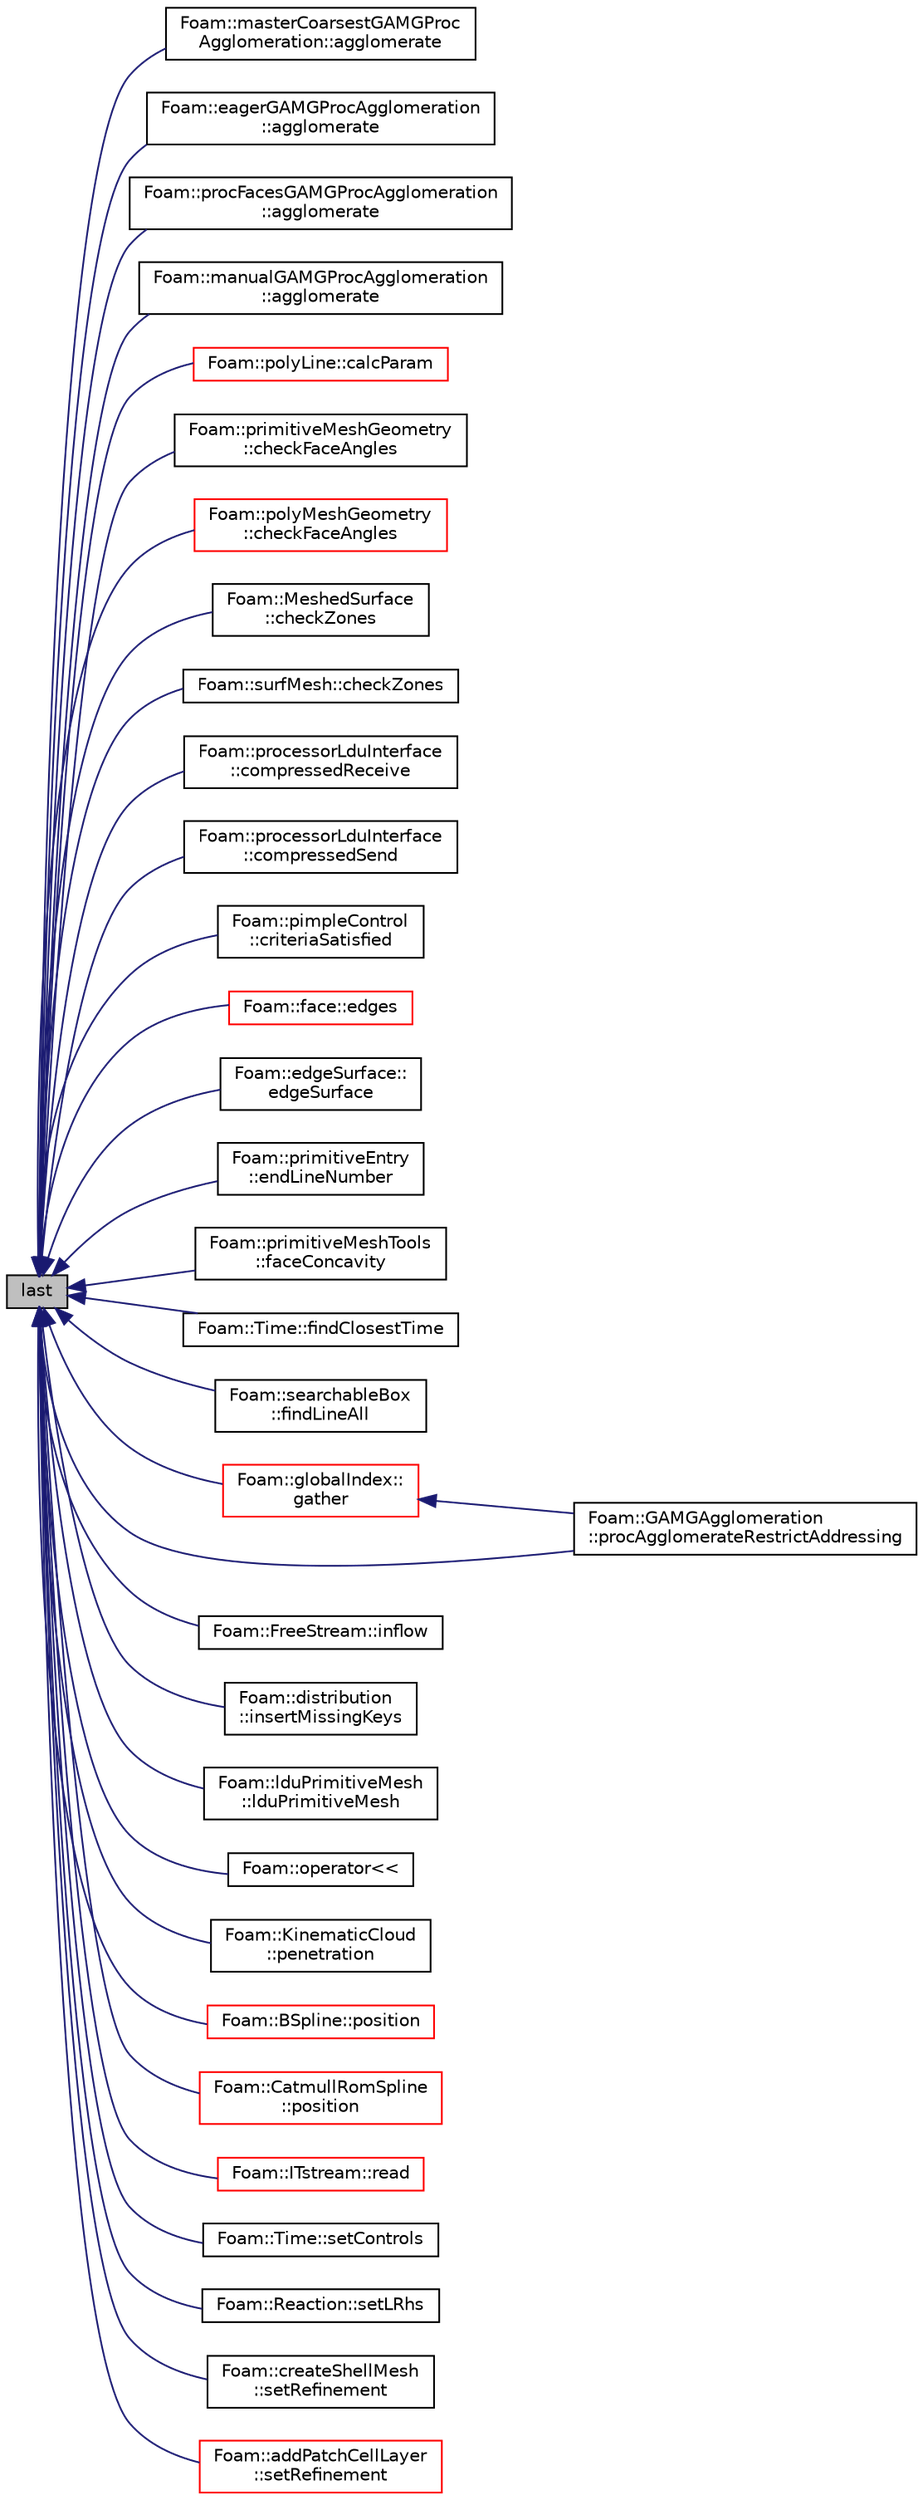 digraph "last"
{
  bgcolor="transparent";
  edge [fontname="Helvetica",fontsize="10",labelfontname="Helvetica",labelfontsize="10"];
  node [fontname="Helvetica",fontsize="10",shape=record];
  rankdir="LR";
  Node1 [label="last",height=0.2,width=0.4,color="black", fillcolor="grey75", style="filled", fontcolor="black"];
  Node1 -> Node2 [dir="back",color="midnightblue",fontsize="10",style="solid",fontname="Helvetica"];
  Node2 [label="Foam::masterCoarsestGAMGProc\lAgglomeration::agglomerate",height=0.2,width=0.4,color="black",URL="$a01427.html#aafdd9615cff0be3c3c601afb8526aee5",tooltip="Modify agglomeration. Return true if modified. "];
  Node1 -> Node3 [dir="back",color="midnightblue",fontsize="10",style="solid",fontname="Helvetica"];
  Node3 [label="Foam::eagerGAMGProcAgglomeration\l::agglomerate",height=0.2,width=0.4,color="black",URL="$a00602.html#aafdd9615cff0be3c3c601afb8526aee5",tooltip="Modify agglomeration. Return true if modified. "];
  Node1 -> Node4 [dir="back",color="midnightblue",fontsize="10",style="solid",fontname="Helvetica"];
  Node4 [label="Foam::procFacesGAMGProcAgglomeration\l::agglomerate",height=0.2,width=0.4,color="black",URL="$a01987.html#aafdd9615cff0be3c3c601afb8526aee5",tooltip="Modify agglomeration. Return true if modified. "];
  Node1 -> Node5 [dir="back",color="midnightblue",fontsize="10",style="solid",fontname="Helvetica"];
  Node5 [label="Foam::manualGAMGProcAgglomeration\l::agglomerate",height=0.2,width=0.4,color="black",URL="$a01388.html#aafdd9615cff0be3c3c601afb8526aee5",tooltip="Modify agglomeration. Return true if modified. "];
  Node1 -> Node6 [dir="back",color="midnightblue",fontsize="10",style="solid",fontname="Helvetica"];
  Node6 [label="Foam::polyLine::calcParam",height=0.2,width=0.4,color="red",URL="$a01902.html#a88805e696249ae7f24200db4276f7387",tooltip="Precalculate the rational cumulative parameter value. "];
  Node1 -> Node7 [dir="back",color="midnightblue",fontsize="10",style="solid",fontname="Helvetica"];
  Node7 [label="Foam::primitiveMeshGeometry\l::checkFaceAngles",height=0.2,width=0.4,color="black",URL="$a01957.html#a1e53fa2de621f051c1777b67d71e354c"];
  Node1 -> Node8 [dir="back",color="midnightblue",fontsize="10",style="solid",fontname="Helvetica"];
  Node8 [label="Foam::polyMeshGeometry\l::checkFaceAngles",height=0.2,width=0.4,color="red",URL="$a01909.html#a54a9bc2a85ca197cef7b133c51ec94b4",tooltip="See primitiveMesh. "];
  Node1 -> Node9 [dir="back",color="midnightblue",fontsize="10",style="solid",fontname="Helvetica"];
  Node9 [label="Foam::MeshedSurface\l::checkZones",height=0.2,width=0.4,color="black",URL="$a01454.html#af68c0ce74b1ff6da07f8481db8c415ef",tooltip="Basic sanity check on zones. "];
  Node1 -> Node10 [dir="back",color="midnightblue",fontsize="10",style="solid",fontname="Helvetica"];
  Node10 [label="Foam::surfMesh::checkZones",height=0.2,width=0.4,color="black",URL="$a02493.html#af68c0ce74b1ff6da07f8481db8c415ef",tooltip="Check the surface zone definitions. "];
  Node1 -> Node11 [dir="back",color="midnightblue",fontsize="10",style="solid",fontname="Helvetica"];
  Node11 [label="Foam::processorLduInterface\l::compressedReceive",height=0.2,width=0.4,color="black",URL="$a01978.html#a0bc1603d9a4872cb6a751d1ec71fae5d",tooltip="Raw field receive function with data compression. "];
  Node1 -> Node12 [dir="back",color="midnightblue",fontsize="10",style="solid",fontname="Helvetica"];
  Node12 [label="Foam::processorLduInterface\l::compressedSend",height=0.2,width=0.4,color="black",URL="$a01978.html#a5eb41b6f93a8a53e326050f56598c9b8",tooltip="Raw field send function with data compression. "];
  Node1 -> Node13 [dir="back",color="midnightblue",fontsize="10",style="solid",fontname="Helvetica"];
  Node13 [label="Foam::pimpleControl\l::criteriaSatisfied",height=0.2,width=0.4,color="black",URL="$a01841.html#a2ccaff4c460a7c2f5a7ed00ac8aec76d",tooltip="Return true if all convergence checks are satisfied. "];
  Node1 -> Node14 [dir="back",color="midnightblue",fontsize="10",style="solid",fontname="Helvetica"];
  Node14 [label="Foam::face::edges",height=0.2,width=0.4,color="red",URL="$a00709.html#afb2d8a77df2765c7a4d24840617f285e",tooltip="Return edges in face point ordering,. "];
  Node1 -> Node15 [dir="back",color="midnightblue",fontsize="10",style="solid",fontname="Helvetica"];
  Node15 [label="Foam::edgeSurface::\ledgeSurface",height=0.2,width=0.4,color="black",URL="$a00615.html#abe6268d682c2dab294acf2175f47ca38",tooltip="Construct from surface and intersection description. "];
  Node1 -> Node16 [dir="back",color="midnightblue",fontsize="10",style="solid",fontname="Helvetica"];
  Node16 [label="Foam::primitiveEntry\l::endLineNumber",height=0.2,width=0.4,color="black",URL="$a01955.html#a81a390bbf17cc67ee0259de115528a01",tooltip="Return line number of last token in dictionary. "];
  Node1 -> Node17 [dir="back",color="midnightblue",fontsize="10",style="solid",fontname="Helvetica"];
  Node17 [label="Foam::primitiveMeshTools\l::faceConcavity",height=0.2,width=0.4,color="black",URL="$a01958.html#a10cc791bf86b406e9f23f80b34b8bf8d",tooltip="Generate face concavity field. Returns per face the (sin of the) "];
  Node1 -> Node18 [dir="back",color="midnightblue",fontsize="10",style="solid",fontname="Helvetica"];
  Node18 [label="Foam::Time::findClosestTime",height=0.2,width=0.4,color="black",URL="$a02596.html#a8117e8a0df2a9d411e13435e1676acf7",tooltip="Search the case for the time closest to the given time. "];
  Node1 -> Node19 [dir="back",color="midnightblue",fontsize="10",style="solid",fontname="Helvetica"];
  Node19 [label="Foam::searchableBox\l::findLineAll",height=0.2,width=0.4,color="black",URL="$a02240.html#a37e2ba98fcb9cf045c16104bf2083058",tooltip="Get all intersections in order from start to end. "];
  Node1 -> Node20 [dir="back",color="midnightblue",fontsize="10",style="solid",fontname="Helvetica"];
  Node20 [label="Foam::globalIndex::\lgather",height=0.2,width=0.4,color="red",URL="$a00923.html#a2ada785f9c593e27b85617451b04b393",tooltip="Collect data in processor order on master (== procIDs[0]). "];
  Node20 -> Node21 [dir="back",color="midnightblue",fontsize="10",style="solid",fontname="Helvetica"];
  Node21 [label="Foam::GAMGAgglomeration\l::procAgglomerateRestrictAddressing",height=0.2,width=0.4,color="black",URL="$a00888.html#a0c08c0e72924cfb84ab4e9f4920f0e31",tooltip="Collect and combine basic restriction addressing: "];
  Node1 -> Node22 [dir="back",color="midnightblue",fontsize="10",style="solid",fontname="Helvetica"];
  Node22 [label="Foam::FreeStream::inflow",height=0.2,width=0.4,color="black",URL="$a00851.html#a84e6a7b742df4fcb240fff3040770a0b",tooltip="Introduce particles. "];
  Node1 -> Node23 [dir="back",color="midnightblue",fontsize="10",style="solid",fontname="Helvetica"];
  Node23 [label="Foam::distribution\l::insertMissingKeys",height=0.2,width=0.4,color="black",URL="$a00555.html#a3c855f53db1ec61ad3d3d5f12b62629e"];
  Node1 -> Node24 [dir="back",color="midnightblue",fontsize="10",style="solid",fontname="Helvetica"];
  Node24 [label="Foam::lduPrimitiveMesh\l::lduPrimitiveMesh",height=0.2,width=0.4,color="black",URL="$a01277.html#aeae1eb8af27cafdc116980dd48968d19",tooltip="Construct by combining multiple meshes. The meshes come from. "];
  Node1 -> Node25 [dir="back",color="midnightblue",fontsize="10",style="solid",fontname="Helvetica"];
  Node25 [label="Foam::operator\<\<",height=0.2,width=0.4,color="black",URL="$a10675.html#a66aeae26e8f3fa0463545658efcef301"];
  Node1 -> Node26 [dir="back",color="midnightblue",fontsize="10",style="solid",fontname="Helvetica"];
  Node26 [label="Foam::KinematicCloud\l::penetration",height=0.2,width=0.4,color="black",URL="$a01223.html#aa8e8605f7454fbb76092407fb1906597",tooltip="Penetration for fraction [0-1] of the current total mass. "];
  Node1 -> Node27 [dir="back",color="midnightblue",fontsize="10",style="solid",fontname="Helvetica"];
  Node27 [label="Foam::BSpline::position",height=0.2,width=0.4,color="red",URL="$a00162.html#a34fba20c066401ebf043c0461554ad7b",tooltip="Return the point position corresponding to the curve parameter. "];
  Node1 -> Node28 [dir="back",color="midnightblue",fontsize="10",style="solid",fontname="Helvetica"];
  Node28 [label="Foam::CatmullRomSpline\l::position",height=0.2,width=0.4,color="red",URL="$a00200.html#a34fba20c066401ebf043c0461554ad7b",tooltip="Return the point position corresponding to the curve parameter. "];
  Node1 -> Node21 [dir="back",color="midnightblue",fontsize="10",style="solid",fontname="Helvetica"];
  Node1 -> Node29 [dir="back",color="midnightblue",fontsize="10",style="solid",fontname="Helvetica"];
  Node29 [label="Foam::ITstream::read",height=0.2,width=0.4,color="red",URL="$a01207.html#a3d4b02e5b143d1a4ba9a5b34f11b4ed1",tooltip="Return next token from stream. "];
  Node1 -> Node30 [dir="back",color="midnightblue",fontsize="10",style="solid",fontname="Helvetica"];
  Node30 [label="Foam::Time::setControls",height=0.2,width=0.4,color="black",URL="$a02596.html#a8e7c44db2e98bebfcc1a22d512cd7b34",tooltip="Set the controls from the current controlDict. "];
  Node1 -> Node31 [dir="back",color="midnightblue",fontsize="10",style="solid",fontname="Helvetica"];
  Node31 [label="Foam::Reaction::setLRhs",height=0.2,width=0.4,color="black",URL="$a02083.html#a5ff69c41b3345ee1f99e8bf85967b433",tooltip="Construct the left- and right-hand-side reaction coefficients. "];
  Node1 -> Node32 [dir="back",color="midnightblue",fontsize="10",style="solid",fontname="Helvetica"];
  Node32 [label="Foam::createShellMesh\l::setRefinement",height=0.2,width=0.4,color="black",URL="$a00429.html#aef7bf7bc4511c879d54f2bbd3c76729a",tooltip="Play commands into polyTopoChange to create layer mesh. "];
  Node1 -> Node33 [dir="back",color="midnightblue",fontsize="10",style="solid",fontname="Helvetica"];
  Node33 [label="Foam::addPatchCellLayer\l::setRefinement",height=0.2,width=0.4,color="red",URL="$a00024.html#a9488cb0518f21b76444c508cc9658d64",tooltip="Play commands into polyTopoChange to create layers on top. "];
}
